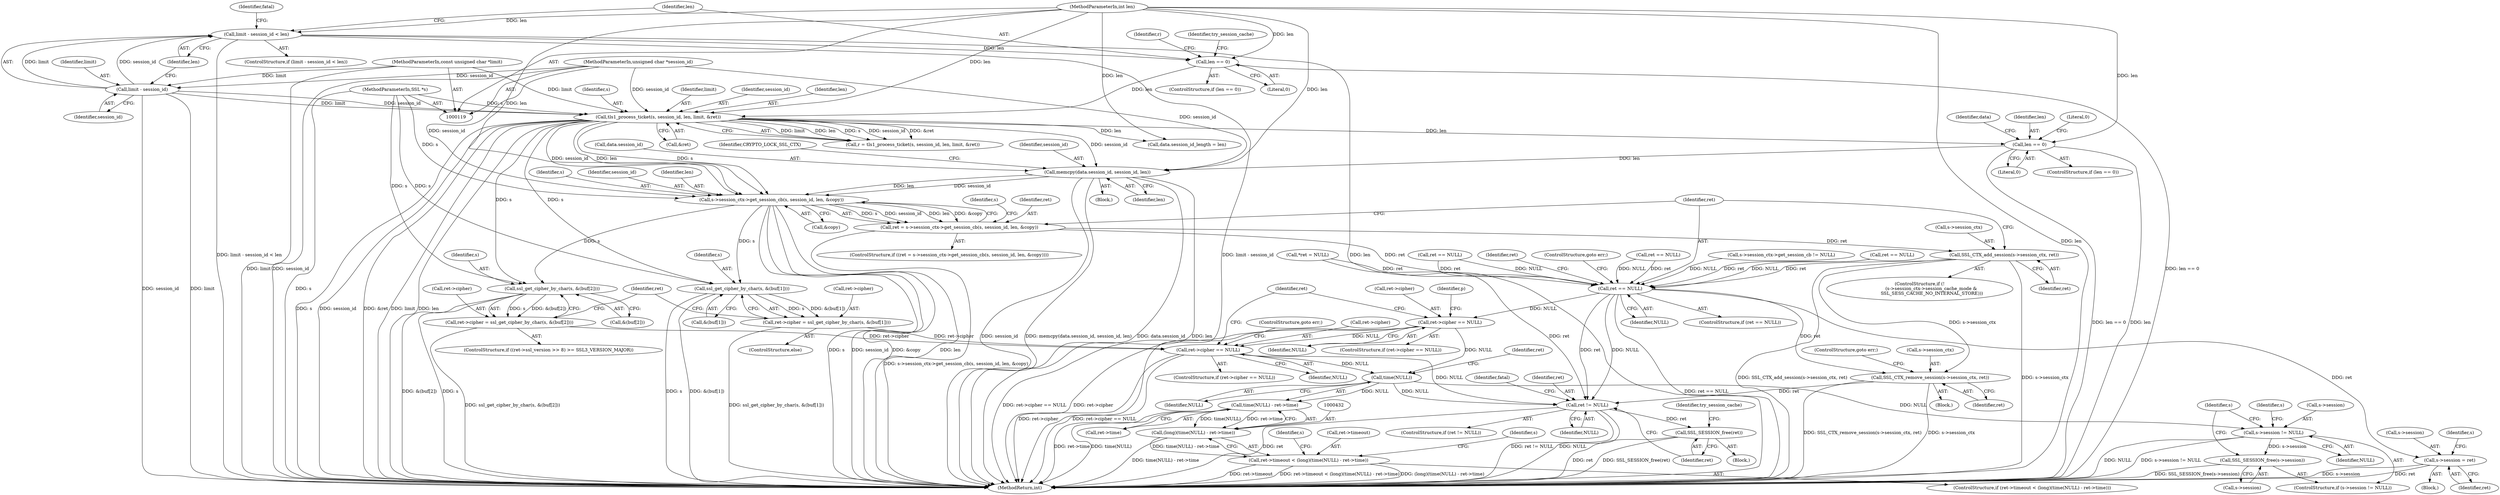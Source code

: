 digraph "0_openssl_a004e72b95835136d3f1ea90517f706c24c03da7_0@API" {
"1000219" [label="(Call,memcpy(data.session_id, session_id, len))"];
"1000158" [label="(Call,tls1_process_ticket(s, session_id, len, limit, &ret))"];
"1000120" [label="(MethodParameterIn,SSL *s)"];
"1000140" [label="(Call,limit - session_id)"];
"1000123" [label="(MethodParameterIn,const unsigned char *limit)"];
"1000121" [label="(MethodParameterIn,unsigned char *session_id)"];
"1000150" [label="(Call,len == 0)"];
"1000139" [label="(Call,limit - session_id < len)"];
"1000122" [label="(MethodParameterIn,int len)"];
"1000214" [label="(Call,len == 0)"];
"1000285" [label="(Call,s->session_ctx->get_session_cb(s, session_id, len, &copy))"];
"1000283" [label="(Call,ret = s->session_ctx->get_session_cb(s, session_id, len, &copy))"];
"1000318" [label="(Call,SSL_CTX_add_session(s->session_ctx, ret))"];
"1000324" [label="(Call,ret == NULL)"];
"1000370" [label="(Call,ret->cipher == NULL)"];
"1000420" [label="(Call,ret->cipher == NULL)"];
"1000434" [label="(Call,time(NULL))"];
"1000433" [label="(Call,time(NULL) - ret->time)"];
"1000431" [label="(Call,(long)(time(NULL) - ret->time))"];
"1000427" [label="(Call,ret->timeout < (long)(time(NULL) - ret->time))"];
"1000466" [label="(Call,s->session != NULL)"];
"1000471" [label="(Call,SSL_SESSION_free(s->session))"];
"1000493" [label="(Call,ret != NULL)"];
"1000497" [label="(Call,SSL_SESSION_free(ret))"];
"1000451" [label="(Call,SSL_CTX_remove_session(s->session_ctx, ret))"];
"1000475" [label="(Call,s->session = ret)"];
"1000402" [label="(Call,ssl_get_cipher_by_char(s, &(buf[2])))"];
"1000398" [label="(Call,ret->cipher = ssl_get_cipher_by_char(s, &(buf[2])))"];
"1000413" [label="(Call,ssl_get_cipher_by_char(s, &(buf[1])))"];
"1000409" [label="(Call,ret->cipher = ssl_get_cipher_by_char(s, &(buf[1])))"];
"1000509" [label="(Identifier,fatal)"];
"1000140" [label="(Call,limit - session_id)"];
"1000424" [label="(Identifier,NULL)"];
"1000415" [label="(Call,&(buf[1]))"];
"1000403" [label="(Identifier,s)"];
"1000139" [label="(Call,limit - session_id < len)"];
"1000142" [label="(Identifier,session_id)"];
"1000408" [label="(ControlStructure,else)"];
"1000213" [label="(ControlStructure,if (len == 0))"];
"1000492" [label="(ControlStructure,if (ret != NULL))"];
"1000437" [label="(Identifier,ret)"];
"1000121" [label="(MethodParameterIn,unsigned char *session_id)"];
"1000220" [label="(Call,data.session_id)"];
"1000151" [label="(Identifier,len)"];
"1000122" [label="(MethodParameterIn,int len)"];
"1000296" [label="(Identifier,s)"];
"1000413" [label="(Call,ssl_get_cipher_by_char(s, &(buf[1])))"];
"1000326" [label="(Identifier,NULL)"];
"1000470" [label="(Identifier,NULL)"];
"1000224" [label="(Identifier,len)"];
"1000477" [label="(Identifier,s)"];
"1000124" [label="(Block,)"];
"1000163" [label="(Call,&ret)"];
"1000380" [label="(Identifier,p)"];
"1000162" [label="(Identifier,limit)"];
"1000221" [label="(Identifier,data)"];
"1000410" [label="(Call,ret->cipher)"];
"1000370" [label="(Call,ret->cipher == NULL)"];
"1000319" [label="(Call,s->session_ctx)"];
"1000226" [label="(Identifier,CRYPTO_LOCK_SSL_CTX)"];
"1000208" [label="(Call,data.session_id_length = len)"];
"1000141" [label="(Identifier,limit)"];
"1000252" [label="(Call,ret == NULL)"];
"1000498" [label="(Identifier,ret)"];
"1000143" [label="(Identifier,len)"];
"1000282" [label="(ControlStructure,if ((ret = s->session_ctx->get_session_cb(s, session_id, len, &copy))))"];
"1000516" [label="(MethodReturn,int)"];
"1000285" [label="(Call,s->session_ctx->get_session_cb(s, session_id, len, &copy))"];
"1000426" [label="(ControlStructure,if (ret->timeout < (long)(time(NULL) - ret->time)))"];
"1000435" [label="(Identifier,NULL)"];
"1000472" [label="(Call,s->session)"];
"1000223" [label="(Identifier,session_id)"];
"1000371" [label="(Call,ret->cipher)"];
"1000215" [label="(Identifier,len)"];
"1000325" [label="(Identifier,ret)"];
"1000322" [label="(Identifier,ret)"];
"1000323" [label="(ControlStructure,if (ret == NULL))"];
"1000433" [label="(Call,time(NULL) - ret->time)"];
"1000431" [label="(Call,(long)(time(NULL) - ret->time))"];
"1000422" [label="(Identifier,ret)"];
"1000501" [label="(Identifier,try_session_cache)"];
"1000149" [label="(ControlStructure,if (len == 0))"];
"1000286" [label="(Identifier,s)"];
"1000414" [label="(Identifier,s)"];
"1000465" [label="(ControlStructure,if (s->session != NULL))"];
"1000160" [label="(Identifier,session_id)"];
"1000158" [label="(Call,tls1_process_ticket(s, session_id, len, limit, &ret))"];
"1000494" [label="(Identifier,ret)"];
"1000476" [label="(Call,s->session)"];
"1000219" [label="(Call,memcpy(data.session_id, session_id, len))"];
"1000429" [label="(Identifier,ret)"];
"1000497" [label="(Call,SSL_SESSION_free(ret))"];
"1000482" [label="(Identifier,s)"];
"1000428" [label="(Call,ret->timeout)"];
"1000493" [label="(Call,ret != NULL)"];
"1000161" [label="(Identifier,len)"];
"1000270" [label="(Call,s->session_ctx->get_session_cb != NULL)"];
"1000479" [label="(Identifier,ret)"];
"1000466" [label="(Call,s->session != NULL)"];
"1000159" [label="(Identifier,s)"];
"1000496" [label="(Block,)"];
"1000390" [label="(ControlStructure,if ((ret->ssl_version >> 8) >= SSL3_VERSION_MAJOR))"];
"1000399" [label="(Call,ret->cipher)"];
"1000473" [label="(Identifier,s)"];
"1000475" [label="(Call,s->session = ret)"];
"1000451" [label="(Call,SSL_CTX_remove_session(s->session_ctx, ret))"];
"1000138" [label="(ControlStructure,if (limit - session_id < len))"];
"1000283" [label="(Call,ret = s->session_ctx->get_session_cb(s, session_id, len, &copy))"];
"1000188" [label="(Call,ret == NULL)"];
"1000152" [label="(Literal,0)"];
"1000146" [label="(Identifier,fatal)"];
"1000409" [label="(Call,ret->cipher = ssl_get_cipher_by_char(s, &(buf[1])))"];
"1000427" [label="(Call,ret->timeout < (long)(time(NULL) - ret->time))"];
"1000436" [label="(Call,ret->time)"];
"1000156" [label="(Call,r = tls1_process_ticket(s, session_id, len, limit, &ret))"];
"1000289" [label="(Call,&copy)"];
"1000456" [label="(ControlStructure,goto err;)"];
"1000461" [label="(Identifier,s)"];
"1000199" [label="(Block,)"];
"1000287" [label="(Identifier,session_id)"];
"1000150" [label="(Call,len == 0)"];
"1000157" [label="(Identifier,r)"];
"1000452" [label="(Call,s->session_ctx)"];
"1000120" [label="(MethodParameterIn,SSL *s)"];
"1000495" [label="(Identifier,NULL)"];
"1000126" [label="(Call,*ret = NULL)"];
"1000284" [label="(Identifier,ret)"];
"1000324" [label="(Call,ret == NULL)"];
"1000420" [label="(Call,ret->cipher == NULL)"];
"1000218" [label="(Literal,0)"];
"1000467" [label="(Call,s->session)"];
"1000154" [label="(Identifier,try_session_cache)"];
"1000267" [label="(Call,ret == NULL)"];
"1000425" [label="(ControlStructure,goto err;)"];
"1000216" [label="(Literal,0)"];
"1000404" [label="(Call,&(buf[2]))"];
"1000369" [label="(ControlStructure,if (ret->cipher == NULL))"];
"1000288" [label="(Identifier,len)"];
"1000318" [label="(Call,SSL_CTX_add_session(s->session_ctx, ret))"];
"1000450" [label="(Block,)"];
"1000444" [label="(Identifier,s)"];
"1000419" [label="(ControlStructure,if (ret->cipher == NULL))"];
"1000471" [label="(Call,SSL_SESSION_free(s->session))"];
"1000434" [label="(Call,time(NULL))"];
"1000402" [label="(Call,ssl_get_cipher_by_char(s, &(buf[2])))"];
"1000421" [label="(Call,ret->cipher)"];
"1000455" [label="(Identifier,ret)"];
"1000398" [label="(Call,ret->cipher = ssl_get_cipher_by_char(s, &(buf[2])))"];
"1000309" [label="(ControlStructure,if (!\n                (s->session_ctx->session_cache_mode &\n                 SSL_SESS_CACHE_NO_INTERNAL_STORE)))"];
"1000214" [label="(Call,len == 0)"];
"1000123" [label="(MethodParameterIn,const unsigned char *limit)"];
"1000374" [label="(Identifier,NULL)"];
"1000332" [label="(Identifier,ret)"];
"1000327" [label="(ControlStructure,goto err;)"];
"1000219" -> "1000199"  [label="AST: "];
"1000219" -> "1000224"  [label="CFG: "];
"1000220" -> "1000219"  [label="AST: "];
"1000223" -> "1000219"  [label="AST: "];
"1000224" -> "1000219"  [label="AST: "];
"1000226" -> "1000219"  [label="CFG: "];
"1000219" -> "1000516"  [label="DDG: session_id"];
"1000219" -> "1000516"  [label="DDG: memcpy(data.session_id, session_id, len)"];
"1000219" -> "1000516"  [label="DDG: data.session_id"];
"1000219" -> "1000516"  [label="DDG: len"];
"1000158" -> "1000219"  [label="DDG: session_id"];
"1000121" -> "1000219"  [label="DDG: session_id"];
"1000214" -> "1000219"  [label="DDG: len"];
"1000122" -> "1000219"  [label="DDG: len"];
"1000219" -> "1000285"  [label="DDG: session_id"];
"1000219" -> "1000285"  [label="DDG: len"];
"1000158" -> "1000156"  [label="AST: "];
"1000158" -> "1000163"  [label="CFG: "];
"1000159" -> "1000158"  [label="AST: "];
"1000160" -> "1000158"  [label="AST: "];
"1000161" -> "1000158"  [label="AST: "];
"1000162" -> "1000158"  [label="AST: "];
"1000163" -> "1000158"  [label="AST: "];
"1000156" -> "1000158"  [label="CFG: "];
"1000158" -> "1000516"  [label="DDG: s"];
"1000158" -> "1000516"  [label="DDG: session_id"];
"1000158" -> "1000516"  [label="DDG: &ret"];
"1000158" -> "1000516"  [label="DDG: limit"];
"1000158" -> "1000516"  [label="DDG: len"];
"1000158" -> "1000156"  [label="DDG: limit"];
"1000158" -> "1000156"  [label="DDG: len"];
"1000158" -> "1000156"  [label="DDG: s"];
"1000158" -> "1000156"  [label="DDG: session_id"];
"1000158" -> "1000156"  [label="DDG: &ret"];
"1000120" -> "1000158"  [label="DDG: s"];
"1000140" -> "1000158"  [label="DDG: session_id"];
"1000140" -> "1000158"  [label="DDG: limit"];
"1000121" -> "1000158"  [label="DDG: session_id"];
"1000150" -> "1000158"  [label="DDG: len"];
"1000122" -> "1000158"  [label="DDG: len"];
"1000123" -> "1000158"  [label="DDG: limit"];
"1000158" -> "1000208"  [label="DDG: len"];
"1000158" -> "1000214"  [label="DDG: len"];
"1000158" -> "1000285"  [label="DDG: s"];
"1000158" -> "1000285"  [label="DDG: session_id"];
"1000158" -> "1000285"  [label="DDG: len"];
"1000158" -> "1000402"  [label="DDG: s"];
"1000158" -> "1000413"  [label="DDG: s"];
"1000120" -> "1000119"  [label="AST: "];
"1000120" -> "1000516"  [label="DDG: s"];
"1000120" -> "1000285"  [label="DDG: s"];
"1000120" -> "1000402"  [label="DDG: s"];
"1000120" -> "1000413"  [label="DDG: s"];
"1000140" -> "1000139"  [label="AST: "];
"1000140" -> "1000142"  [label="CFG: "];
"1000141" -> "1000140"  [label="AST: "];
"1000142" -> "1000140"  [label="AST: "];
"1000143" -> "1000140"  [label="CFG: "];
"1000140" -> "1000516"  [label="DDG: session_id"];
"1000140" -> "1000516"  [label="DDG: limit"];
"1000140" -> "1000139"  [label="DDG: limit"];
"1000140" -> "1000139"  [label="DDG: session_id"];
"1000123" -> "1000140"  [label="DDG: limit"];
"1000121" -> "1000140"  [label="DDG: session_id"];
"1000123" -> "1000119"  [label="AST: "];
"1000123" -> "1000516"  [label="DDG: limit"];
"1000121" -> "1000119"  [label="AST: "];
"1000121" -> "1000516"  [label="DDG: session_id"];
"1000121" -> "1000285"  [label="DDG: session_id"];
"1000150" -> "1000149"  [label="AST: "];
"1000150" -> "1000152"  [label="CFG: "];
"1000151" -> "1000150"  [label="AST: "];
"1000152" -> "1000150"  [label="AST: "];
"1000154" -> "1000150"  [label="CFG: "];
"1000157" -> "1000150"  [label="CFG: "];
"1000150" -> "1000516"  [label="DDG: len == 0"];
"1000139" -> "1000150"  [label="DDG: len"];
"1000122" -> "1000150"  [label="DDG: len"];
"1000139" -> "1000138"  [label="AST: "];
"1000139" -> "1000143"  [label="CFG: "];
"1000143" -> "1000139"  [label="AST: "];
"1000146" -> "1000139"  [label="CFG: "];
"1000151" -> "1000139"  [label="CFG: "];
"1000139" -> "1000516"  [label="DDG: limit - session_id < len"];
"1000139" -> "1000516"  [label="DDG: limit - session_id"];
"1000139" -> "1000516"  [label="DDG: len"];
"1000122" -> "1000139"  [label="DDG: len"];
"1000122" -> "1000119"  [label="AST: "];
"1000122" -> "1000516"  [label="DDG: len"];
"1000122" -> "1000208"  [label="DDG: len"];
"1000122" -> "1000214"  [label="DDG: len"];
"1000122" -> "1000285"  [label="DDG: len"];
"1000214" -> "1000213"  [label="AST: "];
"1000214" -> "1000216"  [label="CFG: "];
"1000215" -> "1000214"  [label="AST: "];
"1000216" -> "1000214"  [label="AST: "];
"1000218" -> "1000214"  [label="CFG: "];
"1000221" -> "1000214"  [label="CFG: "];
"1000214" -> "1000516"  [label="DDG: len == 0"];
"1000214" -> "1000516"  [label="DDG: len"];
"1000285" -> "1000283"  [label="AST: "];
"1000285" -> "1000289"  [label="CFG: "];
"1000286" -> "1000285"  [label="AST: "];
"1000287" -> "1000285"  [label="AST: "];
"1000288" -> "1000285"  [label="AST: "];
"1000289" -> "1000285"  [label="AST: "];
"1000283" -> "1000285"  [label="CFG: "];
"1000285" -> "1000516"  [label="DDG: s"];
"1000285" -> "1000516"  [label="DDG: session_id"];
"1000285" -> "1000516"  [label="DDG: &copy"];
"1000285" -> "1000516"  [label="DDG: len"];
"1000285" -> "1000283"  [label="DDG: s"];
"1000285" -> "1000283"  [label="DDG: session_id"];
"1000285" -> "1000283"  [label="DDG: len"];
"1000285" -> "1000283"  [label="DDG: &copy"];
"1000285" -> "1000402"  [label="DDG: s"];
"1000285" -> "1000413"  [label="DDG: s"];
"1000283" -> "1000282"  [label="AST: "];
"1000284" -> "1000283"  [label="AST: "];
"1000296" -> "1000283"  [label="CFG: "];
"1000325" -> "1000283"  [label="CFG: "];
"1000283" -> "1000516"  [label="DDG: s->session_ctx->get_session_cb(s, session_id, len, &copy)"];
"1000283" -> "1000318"  [label="DDG: ret"];
"1000283" -> "1000324"  [label="DDG: ret"];
"1000318" -> "1000309"  [label="AST: "];
"1000318" -> "1000322"  [label="CFG: "];
"1000319" -> "1000318"  [label="AST: "];
"1000322" -> "1000318"  [label="AST: "];
"1000325" -> "1000318"  [label="CFG: "];
"1000318" -> "1000516"  [label="DDG: SSL_CTX_add_session(s->session_ctx, ret)"];
"1000318" -> "1000516"  [label="DDG: s->session_ctx"];
"1000318" -> "1000324"  [label="DDG: ret"];
"1000318" -> "1000451"  [label="DDG: s->session_ctx"];
"1000324" -> "1000323"  [label="AST: "];
"1000324" -> "1000326"  [label="CFG: "];
"1000325" -> "1000324"  [label="AST: "];
"1000326" -> "1000324"  [label="AST: "];
"1000327" -> "1000324"  [label="CFG: "];
"1000332" -> "1000324"  [label="CFG: "];
"1000324" -> "1000516"  [label="DDG: ret == NULL"];
"1000252" -> "1000324"  [label="DDG: ret"];
"1000252" -> "1000324"  [label="DDG: NULL"];
"1000188" -> "1000324"  [label="DDG: ret"];
"1000188" -> "1000324"  [label="DDG: NULL"];
"1000267" -> "1000324"  [label="DDG: ret"];
"1000267" -> "1000324"  [label="DDG: NULL"];
"1000126" -> "1000324"  [label="DDG: ret"];
"1000270" -> "1000324"  [label="DDG: NULL"];
"1000324" -> "1000370"  [label="DDG: NULL"];
"1000324" -> "1000451"  [label="DDG: ret"];
"1000324" -> "1000475"  [label="DDG: ret"];
"1000324" -> "1000493"  [label="DDG: ret"];
"1000324" -> "1000493"  [label="DDG: NULL"];
"1000370" -> "1000369"  [label="AST: "];
"1000370" -> "1000374"  [label="CFG: "];
"1000371" -> "1000370"  [label="AST: "];
"1000374" -> "1000370"  [label="AST: "];
"1000380" -> "1000370"  [label="CFG: "];
"1000429" -> "1000370"  [label="CFG: "];
"1000370" -> "1000516"  [label="DDG: ret->cipher == NULL"];
"1000370" -> "1000516"  [label="DDG: ret->cipher"];
"1000370" -> "1000420"  [label="DDG: NULL"];
"1000370" -> "1000434"  [label="DDG: NULL"];
"1000420" -> "1000419"  [label="AST: "];
"1000420" -> "1000424"  [label="CFG: "];
"1000421" -> "1000420"  [label="AST: "];
"1000424" -> "1000420"  [label="AST: "];
"1000425" -> "1000420"  [label="CFG: "];
"1000429" -> "1000420"  [label="CFG: "];
"1000420" -> "1000516"  [label="DDG: ret->cipher == NULL"];
"1000420" -> "1000516"  [label="DDG: ret->cipher"];
"1000409" -> "1000420"  [label="DDG: ret->cipher"];
"1000398" -> "1000420"  [label="DDG: ret->cipher"];
"1000420" -> "1000434"  [label="DDG: NULL"];
"1000420" -> "1000493"  [label="DDG: NULL"];
"1000434" -> "1000433"  [label="AST: "];
"1000434" -> "1000435"  [label="CFG: "];
"1000435" -> "1000434"  [label="AST: "];
"1000437" -> "1000434"  [label="CFG: "];
"1000434" -> "1000433"  [label="DDG: NULL"];
"1000434" -> "1000466"  [label="DDG: NULL"];
"1000434" -> "1000493"  [label="DDG: NULL"];
"1000433" -> "1000431"  [label="AST: "];
"1000433" -> "1000436"  [label="CFG: "];
"1000436" -> "1000433"  [label="AST: "];
"1000431" -> "1000433"  [label="CFG: "];
"1000433" -> "1000516"  [label="DDG: ret->time"];
"1000433" -> "1000516"  [label="DDG: time(NULL)"];
"1000433" -> "1000431"  [label="DDG: time(NULL)"];
"1000433" -> "1000431"  [label="DDG: ret->time"];
"1000431" -> "1000427"  [label="AST: "];
"1000432" -> "1000431"  [label="AST: "];
"1000427" -> "1000431"  [label="CFG: "];
"1000431" -> "1000516"  [label="DDG: time(NULL) - ret->time"];
"1000431" -> "1000427"  [label="DDG: time(NULL) - ret->time"];
"1000427" -> "1000426"  [label="AST: "];
"1000428" -> "1000427"  [label="AST: "];
"1000444" -> "1000427"  [label="CFG: "];
"1000461" -> "1000427"  [label="CFG: "];
"1000427" -> "1000516"  [label="DDG: ret->timeout"];
"1000427" -> "1000516"  [label="DDG: ret->timeout < (long)(time(NULL) - ret->time)"];
"1000427" -> "1000516"  [label="DDG: (long)(time(NULL) - ret->time)"];
"1000466" -> "1000465"  [label="AST: "];
"1000466" -> "1000470"  [label="CFG: "];
"1000467" -> "1000466"  [label="AST: "];
"1000470" -> "1000466"  [label="AST: "];
"1000473" -> "1000466"  [label="CFG: "];
"1000477" -> "1000466"  [label="CFG: "];
"1000466" -> "1000516"  [label="DDG: NULL"];
"1000466" -> "1000516"  [label="DDG: s->session != NULL"];
"1000466" -> "1000471"  [label="DDG: s->session"];
"1000471" -> "1000465"  [label="AST: "];
"1000471" -> "1000472"  [label="CFG: "];
"1000472" -> "1000471"  [label="AST: "];
"1000477" -> "1000471"  [label="CFG: "];
"1000471" -> "1000516"  [label="DDG: SSL_SESSION_free(s->session)"];
"1000493" -> "1000492"  [label="AST: "];
"1000493" -> "1000495"  [label="CFG: "];
"1000494" -> "1000493"  [label="AST: "];
"1000495" -> "1000493"  [label="AST: "];
"1000498" -> "1000493"  [label="CFG: "];
"1000509" -> "1000493"  [label="CFG: "];
"1000493" -> "1000516"  [label="DDG: ret"];
"1000493" -> "1000516"  [label="DDG: ret != NULL"];
"1000493" -> "1000516"  [label="DDG: NULL"];
"1000451" -> "1000493"  [label="DDG: ret"];
"1000126" -> "1000493"  [label="DDG: ret"];
"1000493" -> "1000497"  [label="DDG: ret"];
"1000497" -> "1000496"  [label="AST: "];
"1000497" -> "1000498"  [label="CFG: "];
"1000498" -> "1000497"  [label="AST: "];
"1000501" -> "1000497"  [label="CFG: "];
"1000497" -> "1000516"  [label="DDG: ret"];
"1000497" -> "1000516"  [label="DDG: SSL_SESSION_free(ret)"];
"1000451" -> "1000450"  [label="AST: "];
"1000451" -> "1000455"  [label="CFG: "];
"1000452" -> "1000451"  [label="AST: "];
"1000455" -> "1000451"  [label="AST: "];
"1000456" -> "1000451"  [label="CFG: "];
"1000451" -> "1000516"  [label="DDG: s->session_ctx"];
"1000451" -> "1000516"  [label="DDG: SSL_CTX_remove_session(s->session_ctx, ret)"];
"1000475" -> "1000124"  [label="AST: "];
"1000475" -> "1000479"  [label="CFG: "];
"1000476" -> "1000475"  [label="AST: "];
"1000479" -> "1000475"  [label="AST: "];
"1000482" -> "1000475"  [label="CFG: "];
"1000475" -> "1000516"  [label="DDG: s->session"];
"1000475" -> "1000516"  [label="DDG: ret"];
"1000402" -> "1000398"  [label="AST: "];
"1000402" -> "1000404"  [label="CFG: "];
"1000403" -> "1000402"  [label="AST: "];
"1000404" -> "1000402"  [label="AST: "];
"1000398" -> "1000402"  [label="CFG: "];
"1000402" -> "1000516"  [label="DDG: &(buf[2])"];
"1000402" -> "1000516"  [label="DDG: s"];
"1000402" -> "1000398"  [label="DDG: s"];
"1000402" -> "1000398"  [label="DDG: &(buf[2])"];
"1000398" -> "1000390"  [label="AST: "];
"1000399" -> "1000398"  [label="AST: "];
"1000422" -> "1000398"  [label="CFG: "];
"1000398" -> "1000516"  [label="DDG: ssl_get_cipher_by_char(s, &(buf[2]))"];
"1000413" -> "1000409"  [label="AST: "];
"1000413" -> "1000415"  [label="CFG: "];
"1000414" -> "1000413"  [label="AST: "];
"1000415" -> "1000413"  [label="AST: "];
"1000409" -> "1000413"  [label="CFG: "];
"1000413" -> "1000516"  [label="DDG: s"];
"1000413" -> "1000516"  [label="DDG: &(buf[1])"];
"1000413" -> "1000409"  [label="DDG: s"];
"1000413" -> "1000409"  [label="DDG: &(buf[1])"];
"1000409" -> "1000408"  [label="AST: "];
"1000410" -> "1000409"  [label="AST: "];
"1000422" -> "1000409"  [label="CFG: "];
"1000409" -> "1000516"  [label="DDG: ssl_get_cipher_by_char(s, &(buf[1]))"];
}
